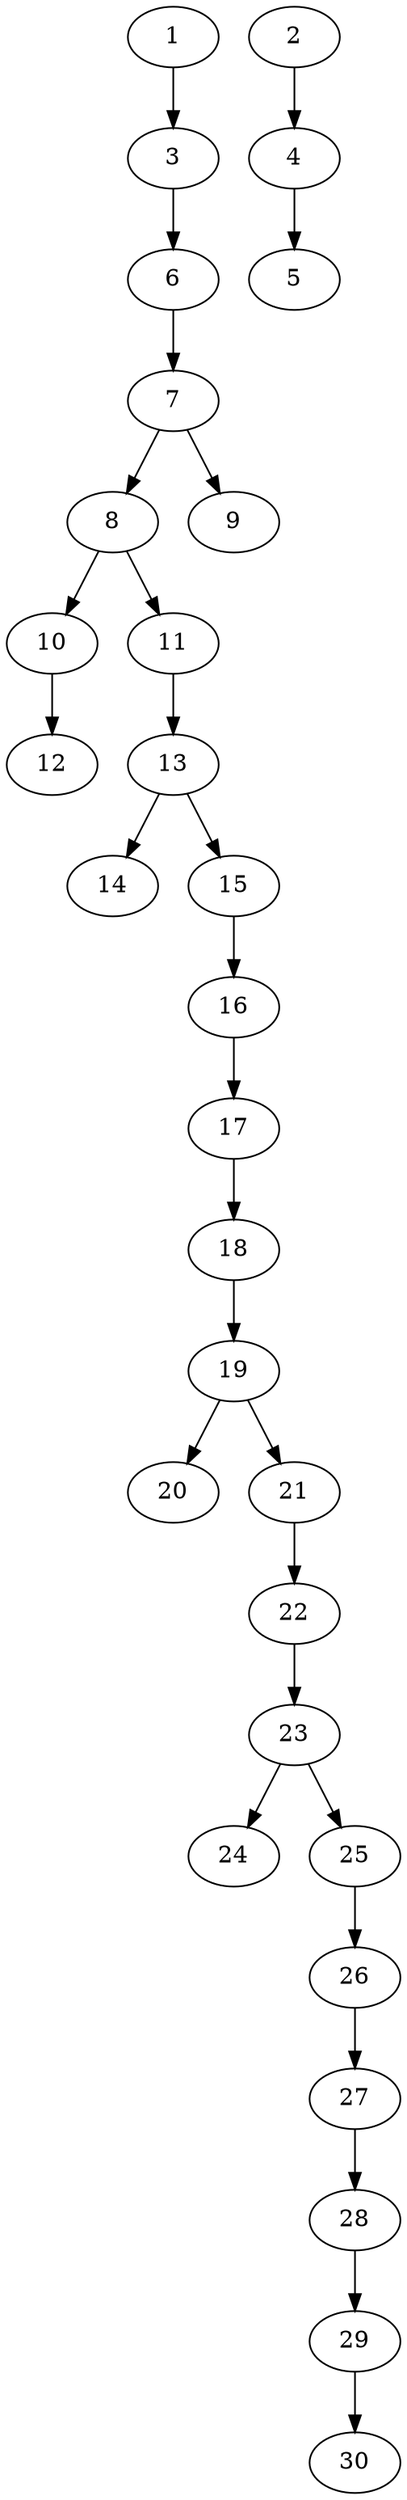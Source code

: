// DAG automatically generated by daggen at Thu Oct  3 14:04:19 2019
// ./daggen --dot -n 30 --ccr 0.4 --fat 0.3 --regular 0.5 --density 0.5 --mindata 5242880 --maxdata 52428800 
digraph G {
  1 [size="26201600", alpha="0.14", expect_size="10480640"] 
  1 -> 3 [size ="10480640"]
  2 [size="86105600", alpha="0.01", expect_size="34442240"] 
  2 -> 4 [size ="34442240"]
  3 [size="73963520", alpha="0.05", expect_size="29585408"] 
  3 -> 6 [size ="29585408"]
  4 [size="78730240", alpha="0.17", expect_size="31492096"] 
  4 -> 5 [size ="31492096"]
  5 [size="29550080", alpha="0.07", expect_size="11820032"] 
  6 [size="20305920", alpha="0.06", expect_size="8122368"] 
  6 -> 7 [size ="8122368"]
  7 [size="59760640", alpha="0.16", expect_size="23904256"] 
  7 -> 8 [size ="23904256"]
  7 -> 9 [size ="23904256"]
  8 [size="71772160", alpha="0.02", expect_size="28708864"] 
  8 -> 10 [size ="28708864"]
  8 -> 11 [size ="28708864"]
  9 [size="78935040", alpha="0.03", expect_size="31574016"] 
  10 [size="99251200", alpha="0.07", expect_size="39700480"] 
  10 -> 12 [size ="39700480"]
  11 [size="16576000", alpha="0.01", expect_size="6630400"] 
  11 -> 13 [size ="6630400"]
  12 [size="100121600", alpha="0.00", expect_size="40048640"] 
  13 [size="107614720", alpha="0.16", expect_size="43045888"] 
  13 -> 14 [size ="43045888"]
  13 -> 15 [size ="43045888"]
  14 [size="18872320", alpha="0.04", expect_size="7548928"] 
  15 [size="116935680", alpha="0.12", expect_size="46774272"] 
  15 -> 16 [size ="46774272"]
  16 [size="39733760", alpha="0.16", expect_size="15893504"] 
  16 -> 17 [size ="15893504"]
  17 [size="75880960", alpha="0.10", expect_size="30352384"] 
  17 -> 18 [size ="30352384"]
  18 [size="50938880", alpha="0.02", expect_size="20375552"] 
  18 -> 19 [size ="20375552"]
  19 [size="62722560", alpha="0.04", expect_size="25089024"] 
  19 -> 20 [size ="25089024"]
  19 -> 21 [size ="25089024"]
  20 [size="78766080", alpha="0.07", expect_size="31506432"] 
  21 [size="122593280", alpha="0.13", expect_size="49037312"] 
  21 -> 22 [size ="49037312"]
  22 [size="13109760", alpha="0.12", expect_size="5243904"] 
  22 -> 23 [size ="5243904"]
  23 [size="13841920", alpha="0.01", expect_size="5536768"] 
  23 -> 24 [size ="5536768"]
  23 -> 25 [size ="5536768"]
  24 [size="110003200", alpha="0.00", expect_size="44001280"] 
  25 [size="14881280", alpha="0.03", expect_size="5952512"] 
  25 -> 26 [size ="5952512"]
  26 [size="82977280", alpha="0.07", expect_size="33190912"] 
  26 -> 27 [size ="33190912"]
  27 [size="61678080", alpha="0.19", expect_size="24671232"] 
  27 -> 28 [size ="24671232"]
  28 [size="122196480", alpha="0.00", expect_size="48878592"] 
  28 -> 29 [size ="48878592"]
  29 [size="14131200", alpha="0.13", expect_size="5652480"] 
  29 -> 30 [size ="5652480"]
  30 [size="35089920", alpha="0.01", expect_size="14035968"] 
}
